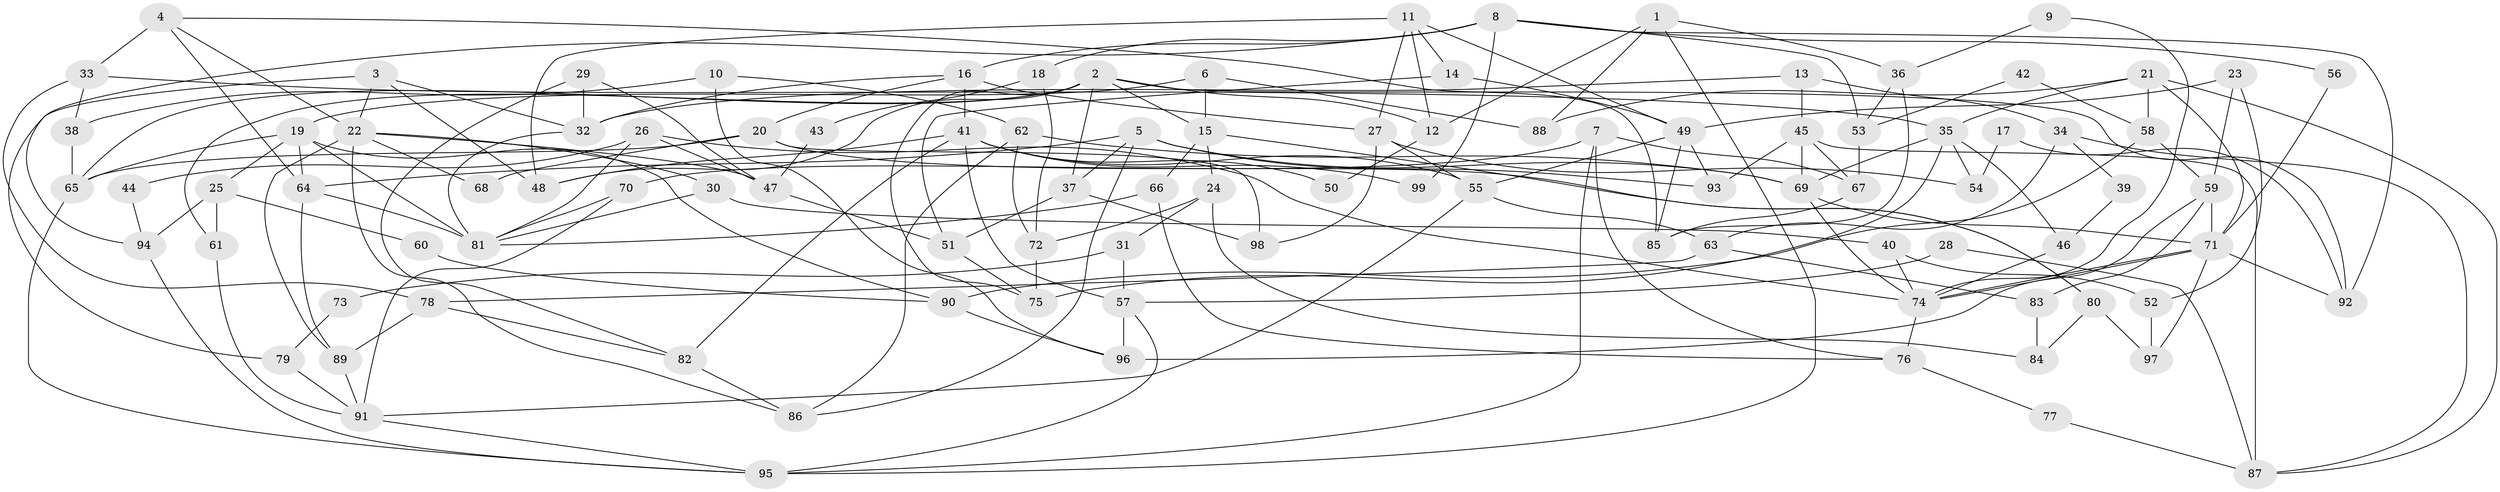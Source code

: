 // Generated by graph-tools (version 1.1) at 2025/49/03/09/25 04:49:11]
// undirected, 99 vertices, 198 edges
graph export_dot {
graph [start="1"]
  node [color=gray90,style=filled];
  1;
  2;
  3;
  4;
  5;
  6;
  7;
  8;
  9;
  10;
  11;
  12;
  13;
  14;
  15;
  16;
  17;
  18;
  19;
  20;
  21;
  22;
  23;
  24;
  25;
  26;
  27;
  28;
  29;
  30;
  31;
  32;
  33;
  34;
  35;
  36;
  37;
  38;
  39;
  40;
  41;
  42;
  43;
  44;
  45;
  46;
  47;
  48;
  49;
  50;
  51;
  52;
  53;
  54;
  55;
  56;
  57;
  58;
  59;
  60;
  61;
  62;
  63;
  64;
  65;
  66;
  67;
  68;
  69;
  70;
  71;
  72;
  73;
  74;
  75;
  76;
  77;
  78;
  79;
  80;
  81;
  82;
  83;
  84;
  85;
  86;
  87;
  88;
  89;
  90;
  91;
  92;
  93;
  94;
  95;
  96;
  97;
  98;
  99;
  1 -- 12;
  1 -- 36;
  1 -- 88;
  1 -- 95;
  2 -- 65;
  2 -- 37;
  2 -- 12;
  2 -- 15;
  2 -- 48;
  2 -- 61;
  2 -- 75;
  2 -- 92;
  3 -- 22;
  3 -- 48;
  3 -- 32;
  3 -- 79;
  4 -- 64;
  4 -- 33;
  4 -- 22;
  4 -- 85;
  5 -- 69;
  5 -- 64;
  5 -- 37;
  5 -- 86;
  5 -- 93;
  6 -- 88;
  6 -- 19;
  6 -- 15;
  7 -- 76;
  7 -- 95;
  7 -- 67;
  7 -- 70;
  8 -- 94;
  8 -- 92;
  8 -- 16;
  8 -- 18;
  8 -- 53;
  8 -- 56;
  8 -- 99;
  9 -- 74;
  9 -- 36;
  10 -- 62;
  10 -- 38;
  10 -- 96;
  11 -- 27;
  11 -- 48;
  11 -- 12;
  11 -- 14;
  11 -- 49;
  12 -- 50;
  13 -- 32;
  13 -- 45;
  13 -- 34;
  14 -- 49;
  14 -- 51;
  15 -- 24;
  15 -- 66;
  15 -- 80;
  16 -- 20;
  16 -- 27;
  16 -- 32;
  16 -- 41;
  17 -- 54;
  17 -- 92;
  18 -- 72;
  18 -- 43;
  19 -- 81;
  19 -- 64;
  19 -- 25;
  19 -- 65;
  19 -- 90;
  20 -- 65;
  20 -- 98;
  20 -- 68;
  20 -- 80;
  21 -- 71;
  21 -- 35;
  21 -- 58;
  21 -- 87;
  21 -- 88;
  22 -- 89;
  22 -- 30;
  22 -- 47;
  22 -- 68;
  22 -- 86;
  23 -- 59;
  23 -- 49;
  23 -- 52;
  24 -- 72;
  24 -- 31;
  24 -- 84;
  25 -- 61;
  25 -- 60;
  25 -- 94;
  26 -- 81;
  26 -- 74;
  26 -- 44;
  26 -- 47;
  27 -- 55;
  27 -- 54;
  27 -- 98;
  28 -- 57;
  28 -- 87;
  29 -- 47;
  29 -- 32;
  29 -- 82;
  30 -- 81;
  30 -- 40;
  31 -- 57;
  31 -- 73;
  32 -- 81;
  33 -- 35;
  33 -- 78;
  33 -- 38;
  34 -- 63;
  34 -- 39;
  34 -- 87;
  35 -- 75;
  35 -- 69;
  35 -- 46;
  35 -- 54;
  36 -- 85;
  36 -- 53;
  37 -- 51;
  37 -- 98;
  38 -- 65;
  39 -- 46;
  40 -- 52;
  40 -- 74;
  41 -- 82;
  41 -- 48;
  41 -- 50;
  41 -- 55;
  41 -- 57;
  41 -- 99;
  42 -- 53;
  42 -- 58;
  43 -- 47;
  44 -- 94;
  45 -- 93;
  45 -- 87;
  45 -- 67;
  45 -- 69;
  46 -- 74;
  47 -- 51;
  49 -- 85;
  49 -- 55;
  49 -- 93;
  51 -- 75;
  52 -- 97;
  53 -- 67;
  55 -- 63;
  55 -- 91;
  56 -- 71;
  57 -- 96;
  57 -- 95;
  58 -- 90;
  58 -- 59;
  59 -- 71;
  59 -- 83;
  59 -- 96;
  60 -- 90;
  61 -- 91;
  62 -- 86;
  62 -- 69;
  62 -- 72;
  63 -- 83;
  63 -- 78;
  64 -- 81;
  64 -- 89;
  65 -- 95;
  66 -- 81;
  66 -- 76;
  67 -- 85;
  69 -- 74;
  69 -- 71;
  70 -- 91;
  70 -- 81;
  71 -- 74;
  71 -- 74;
  71 -- 92;
  71 -- 97;
  72 -- 75;
  73 -- 79;
  74 -- 76;
  76 -- 77;
  77 -- 87;
  78 -- 82;
  78 -- 89;
  79 -- 91;
  80 -- 84;
  80 -- 97;
  82 -- 86;
  83 -- 84;
  89 -- 91;
  90 -- 96;
  91 -- 95;
  94 -- 95;
}
